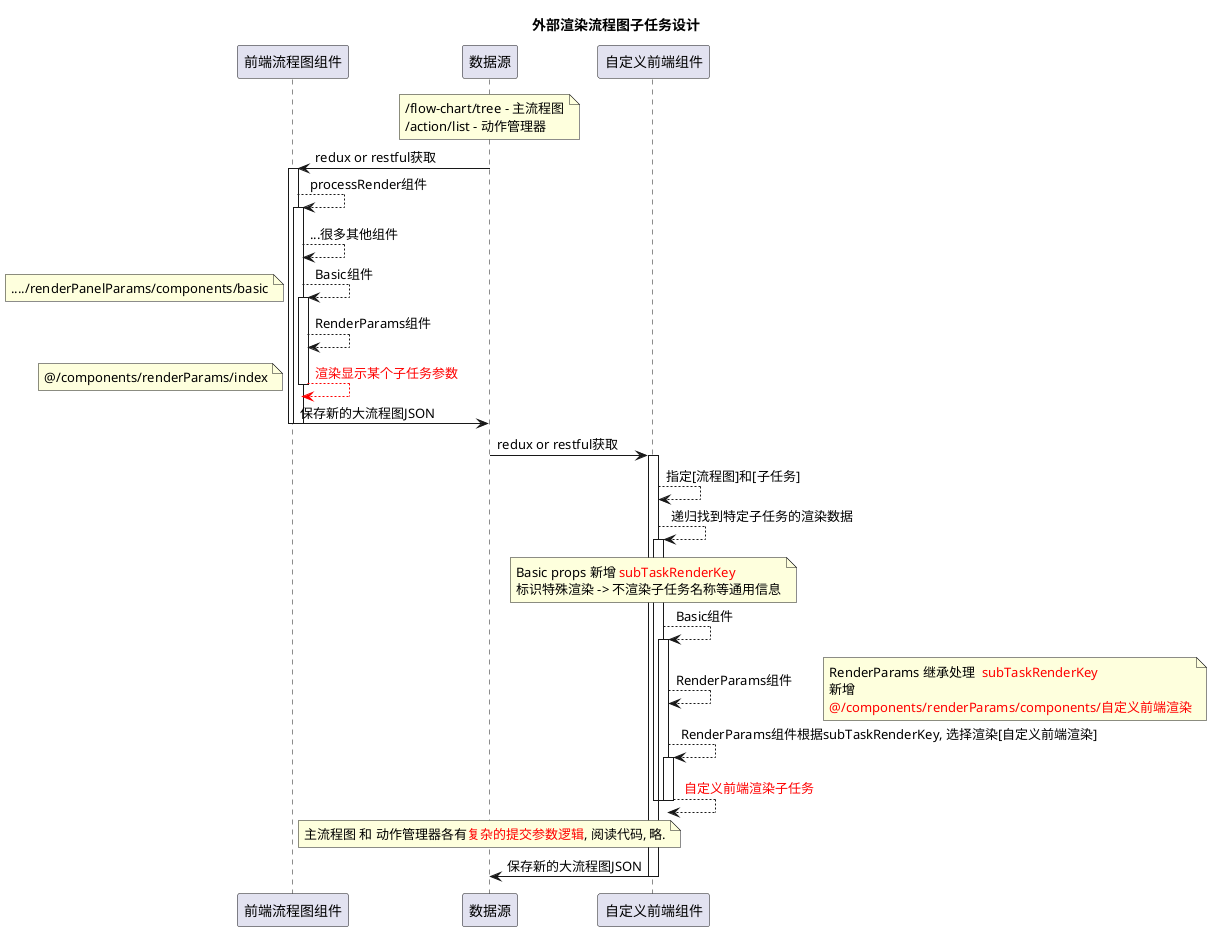 @startuml
title 外部渲染流程图子任务设计
participant 前端流程图组件
participant 数据源
participant 自定义前端组件

note over 数据源
/flow-chart/tree - 主流程图
/action/list - 动作管理器
endnote
前端流程图组件 <- 数据源: redux or restful获取
activate 前端流程图组件
    前端流程图组件 --> 前端流程图组件: processRender组件
    activate 前端流程图组件
    前端流程图组件 --> 前端流程图组件: ...很多其他组件
    前端流程图组件 --> 前端流程图组件: Basic组件
    note left: ..../renderPanelParams/components/basic
        activate 前端流程图组件
        前端流程图组件 --> 前端流程图组件: RenderParams组件
        前端流程图组件 -[#red]-> 前端流程图组件: <font color=red>渲染显示某个子任务参数
        note left: @/components/renderParams/index
        deactivate
    前端流程图组件 -> 数据源: 保存新的大流程图JSON
    deactivate
deactivate

自定义前端组件 <- 数据源: redux or restful获取
activate 自定义前端组件
    自定义前端组件 --> 自定义前端组件: 指定[流程图]和[子任务]
    自定义前端组件 --> 自定义前端组件: 递归找到特定子任务的渲染数据
    activate 自定义前端组件
        note over 自定义前端组件
        Basic props 新增 <color red>subTaskRenderKey
        标识特殊渲染 -> 不渲染子任务名称等通用信息
        endnote
        自定义前端组件 --> 自定义前端组件: Basic组件
        activate 自定义前端组件
            自定义前端组件 --> 自定义前端组件: RenderParams组件
            note right
            RenderParams 继承处理 <color red> subTaskRenderKey
            新增
            <color red>@/components/renderParams/components/自定义前端渲染
            endnote
            自定义前端组件 --> 自定义前端组件: RenderParams组件根据subTaskRenderKey, 选择渲染[自定义前端渲染]
            activate 自定义前端组件
                自定义前端组件 --> 自定义前端组件: <font color=red> 自定义前端渲染子任务
            deactivate
        deactivate
    deactivate
    note over 数据源
    主流程图 和 动作管理器各有<color red>复杂的提交参数逻辑</color>, 阅读代码, 略.
    endnote
    自定义前端组件 -> 数据源: 保存新的大流程图JSON
deactivate
@enduml

